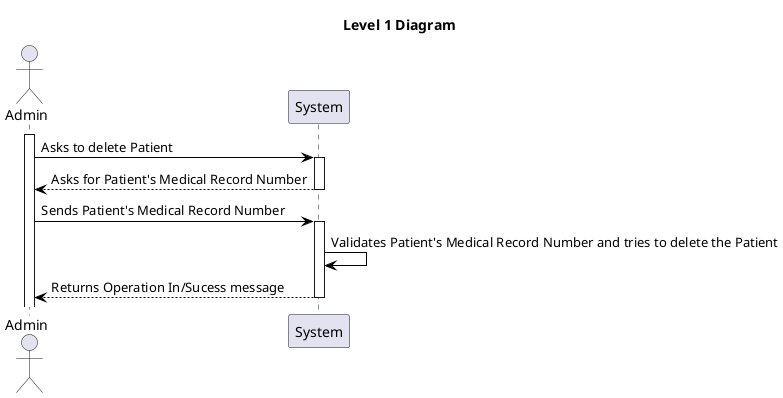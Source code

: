 @startuml level_1

title Level 1 Diagram

hide empty members
'skinparam Linetype ortho

skinparam class {
    BackgroundColor<<valueObject>> #D6EAF8
    BackgroundColor<<root>> #FDEBD0
    BackgroundColor<<service>> #D1F2EB
    BackgroundColor #FEF9E7
    ArrowColor Black
}

skinparam package {
    BackgroundColor #EBF5FB
}

actor Admin as A

activate A
A -> System: Asks to delete Patient
activate System
System --> A: Asks for Patient's Medical Record Number
deactivate System
A -> System: Sends Patient's Medical Record Number
activate System
System -> System: Validates Patient's Medical Record Number and tries to delete the Patient
System --> A: Returns Operation In/Sucess message
deactivate System

@enduml

@enduml